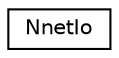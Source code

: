 digraph "Graphical Class Hierarchy"
{
  edge [fontname="Helvetica",fontsize="10",labelfontname="Helvetica",labelfontsize="10"];
  node [fontname="Helvetica",fontsize="10",shape=record];
  rankdir="LR";
  Node0 [label="NnetIo",height=0.2,width=0.4,color="black", fillcolor="white", style="filled",URL="$structkaldi_1_1nnet3_1_1NnetIo.html"];
}
